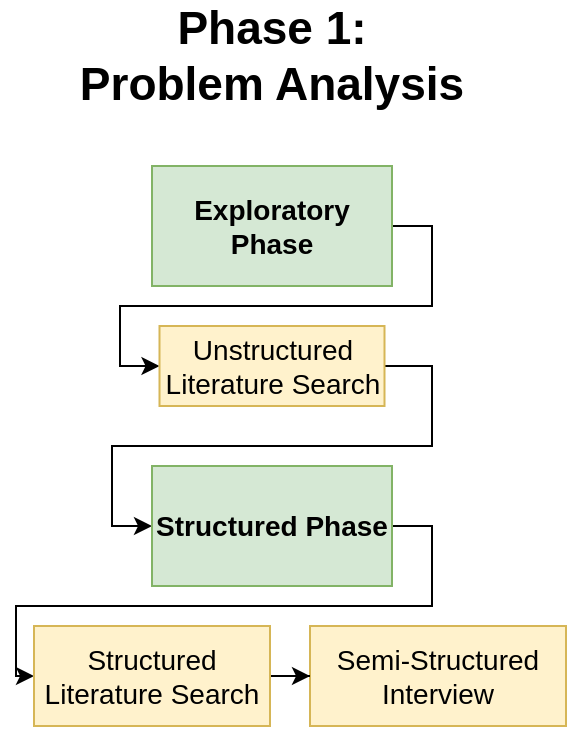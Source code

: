 <mxfile version="20.8.20" type="device" pages="7"><diagram id="r72sI5WDu8LFdTc6mERY" name="Problem Analysis"><mxGraphModel dx="1194" dy="726" grid="1" gridSize="10" guides="1" tooltips="1" connect="1" arrows="1" fold="1" page="1" pageScale="1" pageWidth="827" pageHeight="1169" math="0" shadow="0"><root><mxCell id="0"/><mxCell id="1" parent="0"/><mxCell id="zAw9UquV1tk5x_r2feJM-4" style="edgeStyle=orthogonalEdgeStyle;rounded=0;orthogonalLoop=1;jettySize=auto;html=1;entryX=0;entryY=0.5;entryDx=0;entryDy=0;" edge="1" parent="1" source="NImS42krUNQbzVDeK13W-2" target="NImS42krUNQbzVDeK13W-6"><mxGeometry relative="1" as="geometry"><Array as="points"><mxPoint x="480" y="130"/><mxPoint x="480" y="170"/><mxPoint x="324" y="170"/><mxPoint x="324" y="200"/></Array></mxGeometry></mxCell><mxCell id="NImS42krUNQbzVDeK13W-2" value="Exploratory Phase" style="rounded=0;whiteSpace=wrap;html=1;fontSize=14;fillColor=#d5e8d4;strokeColor=#82b366;fontStyle=1" vertex="1" parent="1"><mxGeometry x="340" y="100" width="120" height="60" as="geometry"/></mxCell><mxCell id="zAw9UquV1tk5x_r2feJM-5" style="edgeStyle=orthogonalEdgeStyle;rounded=0;orthogonalLoop=1;jettySize=auto;html=1;entryX=0;entryY=0.5;entryDx=0;entryDy=0;" edge="1" parent="1" source="NImS42krUNQbzVDeK13W-6" target="NImS42krUNQbzVDeK13W-11"><mxGeometry relative="1" as="geometry"><Array as="points"><mxPoint x="480" y="200"/><mxPoint x="480" y="240"/><mxPoint x="320" y="240"/><mxPoint x="320" y="280"/></Array></mxGeometry></mxCell><mxCell id="NImS42krUNQbzVDeK13W-6" value="Unstructured Literature Search" style="rounded=0;whiteSpace=wrap;html=1;fontSize=14;fillColor=#fff2cc;strokeColor=#d6b656;" vertex="1" parent="1"><mxGeometry x="343.75" y="180" width="112.5" height="40" as="geometry"/></mxCell><mxCell id="zAw9UquV1tk5x_r2feJM-6" style="edgeStyle=orthogonalEdgeStyle;rounded=0;orthogonalLoop=1;jettySize=auto;html=1;entryX=0;entryY=0.5;entryDx=0;entryDy=0;" edge="1" parent="1" source="NImS42krUNQbzVDeK13W-11" target="NImS42krUNQbzVDeK13W-16"><mxGeometry relative="1" as="geometry"><Array as="points"><mxPoint x="480" y="280"/><mxPoint x="480" y="320"/><mxPoint x="272" y="320"/><mxPoint x="272" y="355"/></Array></mxGeometry></mxCell><mxCell id="NImS42krUNQbzVDeK13W-11" value="Structured Phase" style="rounded=0;whiteSpace=wrap;html=1;fontSize=14;fillColor=#d5e8d4;strokeColor=#82b366;fontStyle=1" vertex="1" parent="1"><mxGeometry x="340" y="250" width="120" height="60" as="geometry"/></mxCell><mxCell id="NImS42krUNQbzVDeK13W-14" value="Semi-Structured Interview" style="rounded=0;whiteSpace=wrap;html=1;fontSize=14;fillColor=#fff2cc;strokeColor=#d6b656;" vertex="1" parent="1"><mxGeometry x="419" y="330" width="128" height="50" as="geometry"/></mxCell><mxCell id="NImS42krUNQbzVDeK13W-15" style="edgeStyle=orthogonalEdgeStyle;rounded=0;orthogonalLoop=1;jettySize=auto;html=1;entryX=0;entryY=0.5;entryDx=0;entryDy=0;fontSize=14;startArrow=none;startFill=0;endArrow=classic;endFill=1;" edge="1" parent="1" source="NImS42krUNQbzVDeK13W-16" target="NImS42krUNQbzVDeK13W-14"><mxGeometry relative="1" as="geometry"/></mxCell><mxCell id="NImS42krUNQbzVDeK13W-16" value="Structured Literature Search" style="rounded=0;whiteSpace=wrap;html=1;fontSize=14;fillColor=#fff2cc;strokeColor=#d6b656;" vertex="1" parent="1"><mxGeometry x="281" y="330" width="118" height="50" as="geometry"/></mxCell><mxCell id="NImS42krUNQbzVDeK13W-19" value="&lt;b style=&quot;font-size: 23px;&quot;&gt;&lt;font style=&quot;font-size: 23px;&quot;&gt;Phase 1: &lt;br&gt;Problem Analysis&lt;/font&gt;&lt;/b&gt;" style="text;html=1;strokeColor=none;fillColor=none;align=center;verticalAlign=middle;whiteSpace=wrap;rounded=0;fontSize=23;" vertex="1" parent="1"><mxGeometry x="300" y="30" width="200" height="30" as="geometry"/></mxCell></root></mxGraphModel></diagram><diagram id="F_0X98lGgE0rToeuC0fk" name="User Requirements"><mxGraphModel dx="1194" dy="726" grid="1" gridSize="10" guides="1" tooltips="1" connect="1" arrows="1" fold="1" page="1" pageScale="1" pageWidth="827" pageHeight="1169" math="0" shadow="0"><root><mxCell id="0"/><mxCell id="1" parent="0"/><mxCell id="ktpwlQ_C-UA7O__WE-pL-1" style="edgeStyle=orthogonalEdgeStyle;rounded=0;orthogonalLoop=1;jettySize=auto;html=1;entryX=0;entryY=0.5;entryDx=0;entryDy=0;" edge="1" parent="1" source="ogRdD3Z5WsPnY_vpZmcr-1" target="ogRdD3Z5WsPnY_vpZmcr-2"><mxGeometry relative="1" as="geometry"><Array as="points"><mxPoint x="480" y="130"/><mxPoint x="480" y="170"/><mxPoint x="238" y="170"/><mxPoint x="238" y="200"/></Array></mxGeometry></mxCell><mxCell id="ogRdD3Z5WsPnY_vpZmcr-1" value="User Requirements" style="rounded=0;whiteSpace=wrap;html=1;fontSize=14;fillColor=#d5e8d4;strokeColor=#82b366;fontStyle=1" vertex="1" parent="1"><mxGeometry x="340" y="100" width="120" height="60" as="geometry"/></mxCell><mxCell id="ktpwlQ_C-UA7O__WE-pL-2" style="edgeStyle=orthogonalEdgeStyle;rounded=0;orthogonalLoop=1;jettySize=auto;html=1;entryX=0;entryY=0.5;entryDx=0;entryDy=0;" edge="1" parent="1" source="ogRdD3Z5WsPnY_vpZmcr-2" target="38-PfBfsG0MFRVXP-9e4-1"><mxGeometry relative="1" as="geometry"/></mxCell><mxCell id="ogRdD3Z5WsPnY_vpZmcr-2" value="Derive User Requirements" style="rounded=0;whiteSpace=wrap;html=1;fontSize=14;fillColor=#fff2cc;strokeColor=#d6b656;" vertex="1" parent="1"><mxGeometry x="272.5" y="180" width="112.5" height="40" as="geometry"/></mxCell><mxCell id="ogRdD3Z5WsPnY_vpZmcr-7" value="&lt;b style=&quot;font-size: 23px;&quot;&gt;&lt;font style=&quot;font-size: 23px;&quot;&gt;Phase 2:&lt;br&gt;&amp;nbsp;User Requirements&lt;/font&gt;&lt;/b&gt;" style="text;html=1;strokeColor=none;fillColor=none;align=center;verticalAlign=middle;whiteSpace=wrap;rounded=0;fontSize=23;" vertex="1" parent="1"><mxGeometry x="275" y="20" width="250" height="30" as="geometry"/></mxCell><mxCell id="38-PfBfsG0MFRVXP-9e4-1" value="MoSCoW Method" style="rounded=0;whiteSpace=wrap;html=1;fontSize=14;fillColor=#fff2cc;strokeColor=#d6b656;" vertex="1" parent="1"><mxGeometry x="415" y="180" width="112.5" height="40" as="geometry"/></mxCell></root></mxGraphModel></diagram><diagram id="gf-U1oxfX4FxYrI4nDnF" name="Modeling"><mxGraphModel dx="1194" dy="726" grid="1" gridSize="10" guides="1" tooltips="1" connect="1" arrows="1" fold="1" page="1" pageScale="1" pageWidth="827" pageHeight="1169" math="0" shadow="0"><root><mxCell id="0"/><mxCell id="1" parent="0"/><mxCell id="nf7BUHriWMgu_9X6P2zz-1" style="edgeStyle=orthogonalEdgeStyle;rounded=0;orthogonalLoop=1;jettySize=auto;html=1;entryX=0;entryY=0.5;entryDx=0;entryDy=0;" edge="1" parent="1" source="VKpS0j7zBjSQn6Q_cX2B-1" target="VKpS0j7zBjSQn6Q_cX2B-2"><mxGeometry relative="1" as="geometry"><Array as="points"><mxPoint x="480" y="130"/><mxPoint x="480" y="170"/><mxPoint x="324" y="170"/><mxPoint x="324" y="200"/></Array></mxGeometry></mxCell><mxCell id="VKpS0j7zBjSQn6Q_cX2B-1" value="Data Source" style="rounded=0;whiteSpace=wrap;html=1;fontSize=14;fillColor=#d5e8d4;strokeColor=#82b366;fontStyle=1" vertex="1" parent="1"><mxGeometry x="340" y="100" width="120" height="60" as="geometry"/></mxCell><mxCell id="nf7BUHriWMgu_9X6P2zz-4" style="edgeStyle=orthogonalEdgeStyle;rounded=0;orthogonalLoop=1;jettySize=auto;html=1;entryX=0;entryY=0.5;entryDx=0;entryDy=0;" edge="1" parent="1" source="VKpS0j7zBjSQn6Q_cX2B-2" target="FWj9LQoZn-zKqvcSoMUF-5"><mxGeometry relative="1" as="geometry"><Array as="points"><mxPoint x="480" y="200"/><mxPoint x="480" y="230"/><mxPoint x="324" y="230"/><mxPoint x="324" y="270"/></Array></mxGeometry></mxCell><mxCell id="VKpS0j7zBjSQn6Q_cX2B-2" value="Describe origin of available data" style="rounded=0;whiteSpace=wrap;html=1;fontSize=14;fillColor=#fff2cc;strokeColor=#d6b656;" vertex="1" parent="1"><mxGeometry x="343.75" y="180" width="112.5" height="40" as="geometry"/></mxCell><mxCell id="VKpS0j7zBjSQn6Q_cX2B-3" value="&lt;b style=&quot;font-size: 23px;&quot;&gt;&lt;font style=&quot;font-size: 23px;&quot;&gt;Phase 3: Modeling&lt;/font&gt;&lt;/b&gt;" style="text;html=1;strokeColor=none;fillColor=none;align=center;verticalAlign=middle;whiteSpace=wrap;rounded=0;fontSize=23;" vertex="1" parent="1"><mxGeometry x="369.99" y="30" width="60" height="30" as="geometry"/></mxCell><mxCell id="nf7BUHriWMgu_9X6P2zz-3" style="edgeStyle=orthogonalEdgeStyle;rounded=0;orthogonalLoop=1;jettySize=auto;html=1;entryX=0;entryY=0.5;entryDx=0;entryDy=0;" edge="1" parent="1" source="FWj9LQoZn-zKqvcSoMUF-5" target="FWj9LQoZn-zKqvcSoMUF-6"><mxGeometry relative="1" as="geometry"><Array as="points"><mxPoint x="480" y="270"/><mxPoint x="480" y="310"/><mxPoint x="320" y="310"/><mxPoint x="320" y="350"/></Array></mxGeometry></mxCell><mxCell id="FWj9LQoZn-zKqvcSoMUF-5" value="Empirical Vs. Knowledge Based" style="rounded=0;whiteSpace=wrap;html=1;fontSize=14;fillColor=#d5e8d4;strokeColor=#82b366;fontStyle=1" vertex="1" parent="1"><mxGeometry x="343.75" y="240" width="120" height="60" as="geometry"/></mxCell><mxCell id="nf7BUHriWMgu_9X6P2zz-10" style="edgeStyle=orthogonalEdgeStyle;rounded=0;orthogonalLoop=1;jettySize=auto;html=1;entryX=0;entryY=0.5;entryDx=0;entryDy=0;" edge="1" parent="1" source="FWj9LQoZn-zKqvcSoMUF-6" target="FWj9LQoZn-zKqvcSoMUF-7"><mxGeometry relative="1" as="geometry"><Array as="points"><mxPoint x="480" y="350"/><mxPoint x="480" y="390"/><mxPoint x="130" y="390"/><mxPoint x="130" y="430"/></Array></mxGeometry></mxCell><mxCell id="FWj9LQoZn-zKqvcSoMUF-6" value="Pros/Cons of either method in relation to problem" style="rounded=0;whiteSpace=wrap;html=1;fontSize=14;fillColor=#fff2cc;strokeColor=#d6b656;" vertex="1" parent="1"><mxGeometry x="333.59" y="320" width="140.31" height="60" as="geometry"/></mxCell><mxCell id="nf7BUHriWMgu_9X6P2zz-9" style="edgeStyle=orthogonalEdgeStyle;rounded=0;orthogonalLoop=1;jettySize=auto;html=1;entryX=0;entryY=0.5;entryDx=0;entryDy=0;" edge="1" parent="1" source="FWj9LQoZn-zKqvcSoMUF-7" target="FWj9LQoZn-zKqvcSoMUF-8"><mxGeometry relative="1" as="geometry"/></mxCell><mxCell id="FWj9LQoZn-zKqvcSoMUF-7" value="IF KNOWLEDGE BASED" style="rounded=0;whiteSpace=wrap;html=1;fontSize=14;fillColor=#fff2cc;strokeColor=#d6b656;" vertex="1" parent="1"><mxGeometry x="150.0" y="400" width="138.12" height="60" as="geometry"/></mxCell><mxCell id="nf7BUHriWMgu_9X6P2zz-7" style="edgeStyle=orthogonalEdgeStyle;rounded=0;orthogonalLoop=1;jettySize=auto;html=1;entryX=0;entryY=0.5;entryDx=0;entryDy=0;" edge="1" parent="1" source="FWj9LQoZn-zKqvcSoMUF-8" target="FWj9LQoZn-zKqvcSoMUF-10"><mxGeometry relative="1" as="geometry"/></mxCell><mxCell id="FWj9LQoZn-zKqvcSoMUF-8" value="Phsyiological variables and concepts of interest" style="rounded=0;whiteSpace=wrap;html=1;fontSize=14;fillColor=#fff2cc;strokeColor=#d6b656;" vertex="1" parent="1"><mxGeometry x="317.51" y="400" width="142.5" height="60" as="geometry"/></mxCell><mxCell id="nf7BUHriWMgu_9X6P2zz-11" style="edgeStyle=orthogonalEdgeStyle;rounded=0;orthogonalLoop=1;jettySize=auto;html=1;entryX=0;entryY=0.5;entryDx=0;entryDy=0;" edge="1" parent="1" source="FWj9LQoZn-zKqvcSoMUF-10" target="FWj9LQoZn-zKqvcSoMUF-11"><mxGeometry relative="1" as="geometry"><Array as="points"><mxPoint x="610" y="430"/><mxPoint x="610" y="470"/><mxPoint x="130" y="470"/><mxPoint x="130" y="510"/></Array></mxGeometry></mxCell><mxCell id="FWj9LQoZn-zKqvcSoMUF-10" value="Relevance in clinical setting" style="rounded=0;whiteSpace=wrap;html=1;fontSize=14;fillColor=#fff2cc;strokeColor=#d6b656;" vertex="1" parent="1"><mxGeometry x="490" y="410" width="112.5" height="40" as="geometry"/></mxCell><mxCell id="nf7BUHriWMgu_9X6P2zz-12" style="edgeStyle=orthogonalEdgeStyle;rounded=0;orthogonalLoop=1;jettySize=auto;html=1;" edge="1" parent="1" source="FWj9LQoZn-zKqvcSoMUF-11" target="FWj9LQoZn-zKqvcSoMUF-12"><mxGeometry relative="1" as="geometry"/></mxCell><mxCell id="FWj9LQoZn-zKqvcSoMUF-11" value="IF EMPIRICAL" style="rounded=0;whiteSpace=wrap;html=1;fontSize=14;fillColor=#fff2cc;strokeColor=#d6b656;" vertex="1" parent="1"><mxGeometry x="150" y="480" width="138.13" height="60" as="geometry"/></mxCell><mxCell id="nf7BUHriWMgu_9X6P2zz-13" style="edgeStyle=orthogonalEdgeStyle;rounded=0;orthogonalLoop=1;jettySize=auto;html=1;" edge="1" parent="1" source="FWj9LQoZn-zKqvcSoMUF-12" target="FWj9LQoZn-zKqvcSoMUF-13"><mxGeometry relative="1" as="geometry"/></mxCell><mxCell id="FWj9LQoZn-zKqvcSoMUF-12" value="Describe Tools" style="rounded=0;whiteSpace=wrap;html=1;fontSize=14;fillColor=#fff2cc;strokeColor=#d6b656;" vertex="1" parent="1"><mxGeometry x="317.51" y="480" width="142.5" height="60" as="geometry"/></mxCell><mxCell id="nf7BUHriWMgu_9X6P2zz-14" style="edgeStyle=orthogonalEdgeStyle;rounded=0;orthogonalLoop=1;jettySize=auto;html=1;entryX=0;entryY=0.5;entryDx=0;entryDy=0;" edge="1" parent="1" source="FWj9LQoZn-zKqvcSoMUF-13" target="FWj9LQoZn-zKqvcSoMUF-14"><mxGeometry relative="1" as="geometry"/></mxCell><mxCell id="FWj9LQoZn-zKqvcSoMUF-13" value="Relate statistics and math to clinically relevant physiology" style="rounded=0;whiteSpace=wrap;html=1;fontSize=14;fillColor=#fff2cc;strokeColor=#d6b656;" vertex="1" parent="1"><mxGeometry x="480" y="480" width="143.5" height="60" as="geometry"/></mxCell><mxCell id="nf7BUHriWMgu_9X6P2zz-15" style="edgeStyle=orthogonalEdgeStyle;rounded=0;orthogonalLoop=1;jettySize=auto;html=1;entryX=0;entryY=0.5;entryDx=0;entryDy=0;" edge="1" parent="1" source="FWj9LQoZn-zKqvcSoMUF-14" target="FWj9LQoZn-zKqvcSoMUF-16"><mxGeometry relative="1" as="geometry"><Array as="points"><mxPoint x="780" y="510"/><mxPoint x="780" y="560"/><mxPoint x="320" y="560"/><mxPoint x="320" y="600"/></Array></mxGeometry></mxCell><mxCell id="FWj9LQoZn-zKqvcSoMUF-14" value="Relate empirical model to clinical setting" style="rounded=0;whiteSpace=wrap;html=1;fontSize=14;fillColor=#fff2cc;strokeColor=#d6b656;" vertex="1" parent="1"><mxGeometry x="650" y="480" width="120" height="60" as="geometry"/></mxCell><mxCell id="nf7BUHriWMgu_9X6P2zz-16" style="edgeStyle=orthogonalEdgeStyle;rounded=0;orthogonalLoop=1;jettySize=auto;html=1;entryX=0;entryY=0.5;entryDx=0;entryDy=0;" edge="1" parent="1" source="FWj9LQoZn-zKqvcSoMUF-16" target="FWj9LQoZn-zKqvcSoMUF-17"><mxGeometry relative="1" as="geometry"><Array as="points"><mxPoint x="490" y="600"/><mxPoint x="490" y="640"/><mxPoint x="311" y="640"/><mxPoint x="311" y="680"/></Array></mxGeometry></mxCell><mxCell id="FWj9LQoZn-zKqvcSoMUF-16" value="Relate model to DSS" style="rounded=0;whiteSpace=wrap;html=1;fontSize=14;fillColor=#d5e8d4;strokeColor=#82b366;fontStyle=1" vertex="1" parent="1"><mxGeometry x="340" y="570" width="120" height="60" as="geometry"/></mxCell><mxCell id="nf7BUHriWMgu_9X6P2zz-18" style="edgeStyle=orthogonalEdgeStyle;rounded=0;orthogonalLoop=1;jettySize=auto;html=1;entryX=0;entryY=0.5;entryDx=0;entryDy=0;" edge="1" parent="1" source="FWj9LQoZn-zKqvcSoMUF-17" target="FWj9LQoZn-zKqvcSoMUF-18"><mxGeometry relative="1" as="geometry"><Array as="points"><mxPoint x="490" y="680"/><mxPoint x="490" y="720"/><mxPoint x="311" y="720"/><mxPoint x="311" y="760"/></Array></mxGeometry></mxCell><mxCell id="FWj9LQoZn-zKqvcSoMUF-17" value="How would the invented model fit into DSS" style="rounded=0;whiteSpace=wrap;html=1;fontSize=14;fillColor=#fff2cc;strokeColor=#d6b656;" vertex="1" parent="1"><mxGeometry x="331.4" y="650" width="142.5" height="60" as="geometry"/></mxCell><mxCell id="nf7BUHriWMgu_9X6P2zz-20" style="edgeStyle=orthogonalEdgeStyle;rounded=0;orthogonalLoop=1;jettySize=auto;html=1;entryX=0;entryY=0.5;entryDx=0;entryDy=0;" edge="1" parent="1" source="FWj9LQoZn-zKqvcSoMUF-18" target="FWj9LQoZn-zKqvcSoMUF-19"><mxGeometry relative="1" as="geometry"><Array as="points"><mxPoint x="490" y="760"/><mxPoint x="490" y="800"/><mxPoint x="310" y="800"/><mxPoint x="310" y="845"/></Array></mxGeometry></mxCell><mxCell id="FWj9LQoZn-zKqvcSoMUF-18" value="Assumptions" style="rounded=0;whiteSpace=wrap;html=1;fontSize=14;fillColor=#d5e8d4;strokeColor=#82b366;fontStyle=1" vertex="1" parent="1"><mxGeometry x="339.99" y="730" width="120" height="60" as="geometry"/></mxCell><mxCell id="FWj9LQoZn-zKqvcSoMUF-19" value="Necessary assumptions e.g. measurements and previously derived outputs" style="rounded=0;whiteSpace=wrap;html=1;fontSize=14;fillColor=#fff2cc;strokeColor=#d6b656;" vertex="1" parent="1"><mxGeometry x="323.13" y="810" width="161.25" height="70" as="geometry"/></mxCell></root></mxGraphModel></diagram><diagram id="248Ozv4C9XYelfzC8Wos" name="System Requirements"><mxGraphModel dx="1194" dy="726" grid="1" gridSize="10" guides="1" tooltips="1" connect="1" arrows="1" fold="1" page="1" pageScale="1" pageWidth="827" pageHeight="1169" math="0" shadow="0"><root><mxCell id="0"/><mxCell id="1" parent="0"/><mxCell id="J3aZE9tOgM0vVXLKC9---1" style="edgeStyle=orthogonalEdgeStyle;rounded=0;orthogonalLoop=1;jettySize=auto;html=1;entryX=0;entryY=0.5;entryDx=0;entryDy=0;" edge="1" parent="1" source="mKbt10A4K8wk1EBPVjkK-1" target="mKbt10A4K8wk1EBPVjkK-2"><mxGeometry relative="1" as="geometry"><Array as="points"><mxPoint x="480" y="130"/><mxPoint x="480" y="170"/><mxPoint x="238" y="170"/><mxPoint x="238" y="200"/></Array></mxGeometry></mxCell><mxCell id="mKbt10A4K8wk1EBPVjkK-1" value="System Requirements" style="rounded=0;whiteSpace=wrap;html=1;fontSize=14;fillColor=#d5e8d4;strokeColor=#82b366;fontStyle=1" vertex="1" parent="1"><mxGeometry x="345" y="100" width="120" height="60" as="geometry"/></mxCell><mxCell id="J3aZE9tOgM0vVXLKC9---2" style="edgeStyle=orthogonalEdgeStyle;rounded=0;orthogonalLoop=1;jettySize=auto;html=1;entryX=0;entryY=0.5;entryDx=0;entryDy=0;" edge="1" parent="1" source="mKbt10A4K8wk1EBPVjkK-2" target="mKbt10A4K8wk1EBPVjkK-4"><mxGeometry relative="1" as="geometry"/></mxCell><mxCell id="mKbt10A4K8wk1EBPVjkK-2" value="Derive functional requirements" style="rounded=0;whiteSpace=wrap;html=1;fontSize=14;fillColor=#fff2cc;strokeColor=#d6b656;" vertex="1" parent="1"><mxGeometry x="272.5" y="180" width="112.5" height="40" as="geometry"/></mxCell><mxCell id="mKbt10A4K8wk1EBPVjkK-3" value="&lt;b style=&quot;font-size: 23px;&quot;&gt;&lt;font style=&quot;font-size: 23px;&quot;&gt;Phase 4: System Requirements&lt;/font&gt;&lt;/b&gt;" style="text;html=1;strokeColor=none;fillColor=none;align=center;verticalAlign=middle;whiteSpace=wrap;rounded=0;fontSize=23;" vertex="1" parent="1"><mxGeometry x="370" y="30" width="60" height="30" as="geometry"/></mxCell><mxCell id="J3aZE9tOgM0vVXLKC9---3" style="edgeStyle=orthogonalEdgeStyle;rounded=0;orthogonalLoop=1;jettySize=auto;html=1;entryX=0;entryY=0.5;entryDx=0;entryDy=0;" edge="1" parent="1" source="mKbt10A4K8wk1EBPVjkK-4" target="mKbt10A4K8wk1EBPVjkK-5"><mxGeometry relative="1" as="geometry"><Array as="points"><mxPoint x="540" y="200"/><mxPoint x="540" y="230"/><mxPoint x="320" y="230"/><mxPoint x="320" y="270"/></Array></mxGeometry></mxCell><mxCell id="mKbt10A4K8wk1EBPVjkK-4" value="Derive non-functional requirements" style="rounded=0;whiteSpace=wrap;html=1;fontSize=14;fillColor=#fff2cc;strokeColor=#d6b656;" vertex="1" parent="1"><mxGeometry x="415" y="180" width="112.5" height="40" as="geometry"/></mxCell><mxCell id="ufOFhxc-gp2_JxJKnTrV-1" style="edgeStyle=orthogonalEdgeStyle;rounded=0;orthogonalLoop=1;jettySize=auto;html=1;entryX=0;entryY=0.5;entryDx=0;entryDy=0;" edge="1" parent="1" source="mKbt10A4K8wk1EBPVjkK-5" target="mKbt10A4K8wk1EBPVjkK-6"><mxGeometry relative="1" as="geometry"><Array as="points"><mxPoint x="470" y="270"/><mxPoint x="470" y="310"/><mxPoint x="320" y="310"/><mxPoint x="320" y="350"/></Array></mxGeometry></mxCell><mxCell id="mKbt10A4K8wk1EBPVjkK-5" value="Requirement Specification" style="rounded=0;whiteSpace=wrap;html=1;fontSize=14;fillColor=#d5e8d4;strokeColor=#82b366;fontStyle=1" vertex="1" parent="1"><mxGeometry x="340" y="240" width="120" height="60" as="geometry"/></mxCell><mxCell id="mKbt10A4K8wk1EBPVjkK-6" value="Create requirement specification document" style="rounded=0;whiteSpace=wrap;html=1;fontSize=14;fillColor=#fff2cc;strokeColor=#d6b656;" vertex="1" parent="1"><mxGeometry x="340" y="320" width="130" height="60" as="geometry"/></mxCell></root></mxGraphModel></diagram><diagram id="wWXTE0Qqw6vKaJssCcVK" name="Iterative Implementation"><mxGraphModel dx="1194" dy="726" grid="1" gridSize="10" guides="1" tooltips="1" connect="1" arrows="1" fold="1" page="1" pageScale="1" pageWidth="827" pageHeight="1169" math="0" shadow="0"><root><mxCell id="0"/><mxCell id="1" parent="0"/><mxCell id="5tJmgW9MuAY2tvaNS3UE-2" style="edgeStyle=orthogonalEdgeStyle;rounded=0;orthogonalLoop=1;jettySize=auto;html=1;entryX=0;entryY=0.5;entryDx=0;entryDy=0;" edge="1" parent="1" source="GLM7qPb9yUTNtOPGfaXa-1" target="GLM7qPb9yUTNtOPGfaXa-2"><mxGeometry relative="1" as="geometry"><Array as="points"><mxPoint x="480" y="130"/><mxPoint x="480" y="170"/><mxPoint x="318" y="170"/><mxPoint x="318" y="205"/></Array></mxGeometry></mxCell><mxCell id="GLM7qPb9yUTNtOPGfaXa-1" value="Implementation" style="rounded=0;whiteSpace=wrap;html=1;fontSize=14;fillColor=#d5e8d4;strokeColor=#82b366;fontStyle=1" vertex="1" parent="1"><mxGeometry x="340" y="100" width="120" height="60" as="geometry"/></mxCell><mxCell id="5tJmgW9MuAY2tvaNS3UE-3" style="edgeStyle=orthogonalEdgeStyle;rounded=0;orthogonalLoop=1;jettySize=auto;html=1;entryX=0;entryY=0.5;entryDx=0;entryDy=0;" edge="1" parent="1" source="GLM7qPb9yUTNtOPGfaXa-2" target="GLM7qPb9yUTNtOPGfaXa-5"><mxGeometry relative="1" as="geometry"><Array as="points"><mxPoint x="480" y="205"/><mxPoint x="480" y="240"/><mxPoint x="320" y="240"/><mxPoint x="320" y="280"/></Array></mxGeometry></mxCell><mxCell id="GLM7qPb9yUTNtOPGfaXa-2" value="Implement model in neqest stable Python release" style="rounded=0;whiteSpace=wrap;html=1;fontSize=14;fillColor=#fff2cc;strokeColor=#d6b656;" vertex="1" parent="1"><mxGeometry x="337.5" y="180" width="125" height="50" as="geometry"/></mxCell><mxCell id="GLM7qPb9yUTNtOPGfaXa-3" value="&lt;b style=&quot;font-size: 23px;&quot;&gt;&lt;font style=&quot;font-size: 23px;&quot;&gt;Phase 5: Iterative Implementation&lt;/font&gt;&lt;/b&gt;" style="text;html=1;strokeColor=none;fillColor=none;align=center;verticalAlign=middle;whiteSpace=wrap;rounded=0;fontSize=23;" vertex="1" parent="1"><mxGeometry x="370" y="30" width="60" height="30" as="geometry"/></mxCell><mxCell id="5tJmgW9MuAY2tvaNS3UE-5" style="edgeStyle=orthogonalEdgeStyle;rounded=0;orthogonalLoop=1;jettySize=auto;html=1;entryX=0;entryY=0.5;entryDx=0;entryDy=0;" edge="1" parent="1" source="GLM7qPb9yUTNtOPGfaXa-5" target="GLM7qPb9yUTNtOPGfaXa-6"><mxGeometry relative="1" as="geometry"><Array as="points"><mxPoint x="480" y="280"/><mxPoint x="480" y="320"/><mxPoint x="320" y="320"/><mxPoint x="320" y="360"/></Array></mxGeometry></mxCell><mxCell id="GLM7qPb9yUTNtOPGfaXa-5" value="Unit Testing" style="rounded=0;whiteSpace=wrap;html=1;fontSize=14;fillColor=#d5e8d4;strokeColor=#82b366;fontStyle=1" vertex="1" parent="1"><mxGeometry x="340" y="250" width="120" height="60" as="geometry"/></mxCell><mxCell id="5tJmgW9MuAY2tvaNS3UE-6" style="edgeStyle=orthogonalEdgeStyle;rounded=0;orthogonalLoop=1;jettySize=auto;html=1;entryX=0;entryY=0.5;entryDx=0;entryDy=0;" edge="1" parent="1" source="GLM7qPb9yUTNtOPGfaXa-6" target="GLM7qPb9yUTNtOPGfaXa-7"><mxGeometry relative="1" as="geometry"><Array as="points"><mxPoint x="480" y="360"/><mxPoint x="480" y="400"/><mxPoint x="315" y="400"/><mxPoint x="315" y="440"/></Array></mxGeometry></mxCell><mxCell id="GLM7qPb9yUTNtOPGfaXa-6" value="Continously test every functional unit&amp;nbsp;" style="rounded=0;whiteSpace=wrap;html=1;fontSize=14;fillColor=#fff2cc;strokeColor=#d6b656;" vertex="1" parent="1"><mxGeometry x="330" y="330" width="130" height="60" as="geometry"/></mxCell><mxCell id="5tJmgW9MuAY2tvaNS3UE-8" style="edgeStyle=orthogonalEdgeStyle;rounded=0;orthogonalLoop=1;jettySize=auto;html=1;entryX=0;entryY=0.5;entryDx=0;entryDy=0;" edge="1" parent="1" source="GLM7qPb9yUTNtOPGfaXa-7" target="GLM7qPb9yUTNtOPGfaXa-8"><mxGeometry relative="1" as="geometry"><Array as="points"><mxPoint x="480" y="440"/><mxPoint x="480" y="480"/><mxPoint x="310" y="480"/><mxPoint x="310" y="520"/></Array></mxGeometry></mxCell><mxCell id="GLM7qPb9yUTNtOPGfaXa-7" value="System Testing" style="rounded=0;whiteSpace=wrap;html=1;fontSize=14;fillColor=#d5e8d4;strokeColor=#82b366;fontStyle=1" vertex="1" parent="1"><mxGeometry x="335" y="410" width="120" height="60" as="geometry"/></mxCell><mxCell id="GLM7qPb9yUTNtOPGfaXa-8" value="Test the full system against system requirements" style="rounded=0;whiteSpace=wrap;html=1;fontSize=14;fillColor=#fff2cc;strokeColor=#d6b656;" vertex="1" parent="1"><mxGeometry x="330" y="490" width="130" height="60" as="geometry"/></mxCell></root></mxGraphModel></diagram><diagram id="8AXSxPzH92vVJlty_q0r" name="User req testing and results"><mxGraphModel dx="1194" dy="1895" grid="1" gridSize="10" guides="1" tooltips="1" connect="1" arrows="1" fold="1" page="1" pageScale="1" pageWidth="827" pageHeight="1169" math="0" shadow="0"><root><mxCell id="0"/><mxCell id="1" parent="0"/><mxCell id="soLhm3sD2_MLFFeC9s0r-2" style="edgeStyle=orthogonalEdgeStyle;rounded=0;orthogonalLoop=1;jettySize=auto;html=1;entryX=0;entryY=0.5;entryDx=0;entryDy=0;" edge="1" parent="1" source="lRCU53vpMEzgZcDVTtsf-1" target="lRCU53vpMEzgZcDVTtsf-2"><mxGeometry relative="1" as="geometry"><Array as="points"><mxPoint x="480" y="130"/><mxPoint x="480" y="170"/><mxPoint x="260" y="170"/><mxPoint x="260" y="205"/></Array></mxGeometry></mxCell><mxCell id="lRCU53vpMEzgZcDVTtsf-1" value="User Requirement Testing" style="rounded=0;whiteSpace=wrap;html=1;fontSize=14;fillColor=#d5e8d4;strokeColor=#82b366;fontStyle=1" vertex="1" parent="1"><mxGeometry x="340" y="100" width="120" height="60" as="geometry"/></mxCell><mxCell id="soLhm3sD2_MLFFeC9s0r-3" style="edgeStyle=orthogonalEdgeStyle;rounded=0;orthogonalLoop=1;jettySize=auto;html=1;entryX=0;entryY=0.5;entryDx=0;entryDy=0;" edge="1" parent="1" source="lRCU53vpMEzgZcDVTtsf-2" target="Qi5z8SbQxYQEPtWERpDC-1"><mxGeometry relative="1" as="geometry"/></mxCell><mxCell id="lRCU53vpMEzgZcDVTtsf-2" value="Test model against test scenarios" style="rounded=0;whiteSpace=wrap;html=1;fontSize=14;fillColor=#fff2cc;strokeColor=#d6b656;" vertex="1" parent="1"><mxGeometry x="270" y="180" width="120" height="50" as="geometry"/></mxCell><mxCell id="lRCU53vpMEzgZcDVTtsf-3" value="&lt;b style=&quot;font-size: 23px;&quot;&gt;&lt;font style=&quot;font-size: 23px;&quot;&gt;Phase 6: &lt;br&gt;User requirement testing and results&lt;/font&gt;&lt;/b&gt;" style="text;html=1;strokeColor=none;fillColor=none;align=center;verticalAlign=middle;whiteSpace=wrap;rounded=0;fontSize=23;" vertex="1" parent="1"><mxGeometry x="290" y="20" width="230" height="30" as="geometry"/></mxCell><mxCell id="Qi5z8SbQxYQEPtWERpDC-1" value="Test model against data from data source" style="rounded=0;whiteSpace=wrap;html=1;fontSize=14;fillColor=#fff2cc;strokeColor=#d6b656;" vertex="1" parent="1"><mxGeometry x="414" y="180" width="112.5" height="50" as="geometry"/></mxCell></root></mxGraphModel></diagram><diagram id="kfHup8YWDAaMQO5GWsbA" name="All Phases"><mxGraphModel dx="1990" dy="1210" grid="1" gridSize="10" guides="1" tooltips="1" connect="1" arrows="1" fold="1" page="1" pageScale="1" pageWidth="827" pageHeight="1169" math="0" shadow="0"><root><mxCell id="0"/><mxCell id="1" parent="0"/><mxCell id="NAyG7Rv4JLX2bJJyd2bj-1" style="edgeStyle=orthogonalEdgeStyle;rounded=0;orthogonalLoop=1;jettySize=auto;html=1;entryX=0;entryY=0.5;entryDx=0;entryDy=0;" edge="1" parent="1" source="NAyG7Rv4JLX2bJJyd2bj-2" target="NAyG7Rv4JLX2bJJyd2bj-4"><mxGeometry relative="1" as="geometry"><Array as="points"><mxPoint x="238" y="140"/><mxPoint x="238" y="180"/><mxPoint x="82" y="180"/><mxPoint x="82" y="210"/></Array></mxGeometry></mxCell><mxCell id="NAyG7Rv4JLX2bJJyd2bj-2" value="Exploratory Phase" style="rounded=0;whiteSpace=wrap;html=1;fontSize=14;fillColor=#d5e8d4;strokeColor=#82b366;fontStyle=1" vertex="1" parent="1"><mxGeometry x="98" y="110" width="120" height="60" as="geometry"/></mxCell><mxCell id="NAyG7Rv4JLX2bJJyd2bj-3" style="edgeStyle=orthogonalEdgeStyle;rounded=0;orthogonalLoop=1;jettySize=auto;html=1;entryX=0;entryY=0.5;entryDx=0;entryDy=0;" edge="1" parent="1" source="NAyG7Rv4JLX2bJJyd2bj-4" target="NAyG7Rv4JLX2bJJyd2bj-6"><mxGeometry relative="1" as="geometry"><Array as="points"><mxPoint x="238" y="210"/><mxPoint x="238" y="250"/><mxPoint x="78" y="250"/><mxPoint x="78" y="290"/></Array></mxGeometry></mxCell><mxCell id="NAyG7Rv4JLX2bJJyd2bj-4" value="Unstructured Literature Search" style="rounded=0;whiteSpace=wrap;html=1;fontSize=14;fillColor=#fff2cc;strokeColor=#d6b656;" vertex="1" parent="1"><mxGeometry x="101.75" y="190" width="112.5" height="40" as="geometry"/></mxCell><mxCell id="NAyG7Rv4JLX2bJJyd2bj-5" style="edgeStyle=orthogonalEdgeStyle;rounded=0;orthogonalLoop=1;jettySize=auto;html=1;entryX=0;entryY=0.5;entryDx=0;entryDy=0;" edge="1" parent="1" source="NAyG7Rv4JLX2bJJyd2bj-6" target="NAyG7Rv4JLX2bJJyd2bj-9"><mxGeometry relative="1" as="geometry"><Array as="points"><mxPoint x="238" y="290"/><mxPoint x="238" y="330"/><mxPoint x="30" y="330"/><mxPoint x="30" y="365"/></Array></mxGeometry></mxCell><mxCell id="NAyG7Rv4JLX2bJJyd2bj-6" value="Structured Phase" style="rounded=0;whiteSpace=wrap;html=1;fontSize=14;fillColor=#d5e8d4;strokeColor=#82b366;fontStyle=1" vertex="1" parent="1"><mxGeometry x="98" y="260" width="120" height="60" as="geometry"/></mxCell><mxCell id="NAyG7Rv4JLX2bJJyd2bj-7" value="Semi-Structured Interview" style="rounded=0;whiteSpace=wrap;html=1;fontSize=14;fillColor=#fff2cc;strokeColor=#d6b656;" vertex="1" parent="1"><mxGeometry x="177" y="340" width="128" height="50" as="geometry"/></mxCell><mxCell id="NAyG7Rv4JLX2bJJyd2bj-8" style="edgeStyle=orthogonalEdgeStyle;rounded=0;orthogonalLoop=1;jettySize=auto;html=1;entryX=0;entryY=0.5;entryDx=0;entryDy=0;fontSize=14;startArrow=none;startFill=0;endArrow=classic;endFill=1;" edge="1" parent="1" source="NAyG7Rv4JLX2bJJyd2bj-9" target="NAyG7Rv4JLX2bJJyd2bj-7"><mxGeometry relative="1" as="geometry"/></mxCell><mxCell id="NAyG7Rv4JLX2bJJyd2bj-9" value="Structured Literature Search" style="rounded=0;whiteSpace=wrap;html=1;fontSize=14;fillColor=#fff2cc;strokeColor=#d6b656;" vertex="1" parent="1"><mxGeometry x="39" y="340" width="118" height="50" as="geometry"/></mxCell><mxCell id="NAyG7Rv4JLX2bJJyd2bj-10" value="&lt;b style=&quot;font-size: 23px;&quot;&gt;&lt;font style=&quot;font-size: 23px;&quot;&gt;Phase 1: &lt;br&gt;Problem Analysis&lt;/font&gt;&lt;/b&gt;" style="text;html=1;strokeColor=none;fillColor=none;align=center;verticalAlign=middle;whiteSpace=wrap;rounded=0;fontSize=23;" vertex="1" parent="1"><mxGeometry x="58" y="40" width="200" height="30" as="geometry"/></mxCell><mxCell id="1GFMSxiCFRMVskEwiAww-1" style="edgeStyle=orthogonalEdgeStyle;rounded=0;orthogonalLoop=1;jettySize=auto;html=1;entryX=0;entryY=0.5;entryDx=0;entryDy=0;" edge="1" parent="1" source="1GFMSxiCFRMVskEwiAww-2" target="1GFMSxiCFRMVskEwiAww-4"><mxGeometry relative="1" as="geometry"><Array as="points"><mxPoint x="762" y="160"/><mxPoint x="762" y="200"/><mxPoint x="520" y="200"/><mxPoint x="520" y="230"/></Array></mxGeometry></mxCell><mxCell id="1GFMSxiCFRMVskEwiAww-2" value="User Requirements" style="rounded=0;whiteSpace=wrap;html=1;fontSize=14;fillColor=#d5e8d4;strokeColor=#82b366;fontStyle=1" vertex="1" parent="1"><mxGeometry x="622" y="130" width="120" height="60" as="geometry"/></mxCell><mxCell id="1GFMSxiCFRMVskEwiAww-3" style="edgeStyle=orthogonalEdgeStyle;rounded=0;orthogonalLoop=1;jettySize=auto;html=1;entryX=0;entryY=0.5;entryDx=0;entryDy=0;" edge="1" parent="1" source="1GFMSxiCFRMVskEwiAww-4" target="1GFMSxiCFRMVskEwiAww-6"><mxGeometry relative="1" as="geometry"/></mxCell><mxCell id="1GFMSxiCFRMVskEwiAww-4" value="Derive User Requirements" style="rounded=0;whiteSpace=wrap;html=1;fontSize=14;fillColor=#fff2cc;strokeColor=#d6b656;" vertex="1" parent="1"><mxGeometry x="554.5" y="210" width="112.5" height="40" as="geometry"/></mxCell><mxCell id="1GFMSxiCFRMVskEwiAww-5" value="&lt;b style=&quot;font-size: 23px;&quot;&gt;&lt;font style=&quot;font-size: 23px;&quot;&gt;Phase 2:&lt;br&gt;&amp;nbsp;User Requirements&lt;/font&gt;&lt;/b&gt;" style="text;html=1;strokeColor=none;fillColor=none;align=center;verticalAlign=middle;whiteSpace=wrap;rounded=0;fontSize=23;" vertex="1" parent="1"><mxGeometry x="557" y="50" width="250" height="30" as="geometry"/></mxCell><mxCell id="1GFMSxiCFRMVskEwiAww-6" value="MoSCoW Method" style="rounded=0;whiteSpace=wrap;html=1;fontSize=14;fillColor=#fff2cc;strokeColor=#d6b656;" vertex="1" parent="1"><mxGeometry x="697" y="210" width="112.5" height="40" as="geometry"/></mxCell><mxCell id="tLEKYKesWUkhAywfUUzm-1" style="edgeStyle=orthogonalEdgeStyle;rounded=0;orthogonalLoop=1;jettySize=auto;html=1;entryX=0;entryY=0.5;entryDx=0;entryDy=0;" edge="1" parent="1" source="tLEKYKesWUkhAywfUUzm-2" target="tLEKYKesWUkhAywfUUzm-4"><mxGeometry relative="1" as="geometry"><Array as="points"><mxPoint x="281.01" y="980"/><mxPoint x="281.01" y="1020"/><mxPoint x="39.01" y="1020"/><mxPoint x="39.01" y="1050"/></Array></mxGeometry></mxCell><mxCell id="tLEKYKesWUkhAywfUUzm-2" value="System Requirements" style="rounded=0;whiteSpace=wrap;html=1;fontSize=14;fillColor=#d5e8d4;strokeColor=#82b366;fontStyle=1" vertex="1" parent="1"><mxGeometry x="146.01" y="950" width="120" height="60" as="geometry"/></mxCell><mxCell id="tLEKYKesWUkhAywfUUzm-3" style="edgeStyle=orthogonalEdgeStyle;rounded=0;orthogonalLoop=1;jettySize=auto;html=1;entryX=0;entryY=0.5;entryDx=0;entryDy=0;" edge="1" parent="1" source="tLEKYKesWUkhAywfUUzm-4" target="tLEKYKesWUkhAywfUUzm-7"><mxGeometry relative="1" as="geometry"/></mxCell><mxCell id="tLEKYKesWUkhAywfUUzm-4" value="Derive functional requirements" style="rounded=0;whiteSpace=wrap;html=1;fontSize=14;fillColor=#fff2cc;strokeColor=#d6b656;" vertex="1" parent="1"><mxGeometry x="73.51" y="1030" width="112.5" height="40" as="geometry"/></mxCell><mxCell id="tLEKYKesWUkhAywfUUzm-5" value="&lt;b style=&quot;font-size: 23px;&quot;&gt;&lt;font style=&quot;font-size: 23px;&quot;&gt;Phase 4: System Requirements&lt;/font&gt;&lt;/b&gt;" style="text;html=1;strokeColor=none;fillColor=none;align=center;verticalAlign=middle;whiteSpace=wrap;rounded=0;fontSize=23;" vertex="1" parent="1"><mxGeometry x="171.01" y="880" width="60" height="30" as="geometry"/></mxCell><mxCell id="tLEKYKesWUkhAywfUUzm-6" style="edgeStyle=orthogonalEdgeStyle;rounded=0;orthogonalLoop=1;jettySize=auto;html=1;entryX=0;entryY=0.5;entryDx=0;entryDy=0;" edge="1" parent="1" source="tLEKYKesWUkhAywfUUzm-7" target="tLEKYKesWUkhAywfUUzm-9"><mxGeometry relative="1" as="geometry"><Array as="points"><mxPoint x="341.01" y="1050"/><mxPoint x="341.01" y="1080"/><mxPoint x="121.01" y="1080"/><mxPoint x="121.01" y="1120"/></Array></mxGeometry></mxCell><mxCell id="tLEKYKesWUkhAywfUUzm-7" value="Derive non-functional requirements" style="rounded=0;whiteSpace=wrap;html=1;fontSize=14;fillColor=#fff2cc;strokeColor=#d6b656;" vertex="1" parent="1"><mxGeometry x="216.01" y="1030" width="112.5" height="40" as="geometry"/></mxCell><mxCell id="tLEKYKesWUkhAywfUUzm-8" style="edgeStyle=orthogonalEdgeStyle;rounded=0;orthogonalLoop=1;jettySize=auto;html=1;entryX=0;entryY=0.5;entryDx=0;entryDy=0;" edge="1" parent="1" source="tLEKYKesWUkhAywfUUzm-9" target="tLEKYKesWUkhAywfUUzm-10"><mxGeometry relative="1" as="geometry"><Array as="points"><mxPoint x="271.01" y="1120"/><mxPoint x="271.01" y="1160"/><mxPoint x="121.01" y="1160"/><mxPoint x="121.01" y="1200"/></Array></mxGeometry></mxCell><mxCell id="tLEKYKesWUkhAywfUUzm-9" value="Requirement Specification" style="rounded=0;whiteSpace=wrap;html=1;fontSize=14;fillColor=#d5e8d4;strokeColor=#82b366;fontStyle=1" vertex="1" parent="1"><mxGeometry x="141.01" y="1090" width="120" height="60" as="geometry"/></mxCell><mxCell id="tLEKYKesWUkhAywfUUzm-10" value="Create requirement specification document" style="rounded=0;whiteSpace=wrap;html=1;fontSize=14;fillColor=#fff2cc;strokeColor=#d6b656;" vertex="1" parent="1"><mxGeometry x="141.01" y="1170" width="130" height="60" as="geometry"/></mxCell><mxCell id="pEa9mgTKujR5fbWpWsD_-1" style="edgeStyle=orthogonalEdgeStyle;rounded=0;orthogonalLoop=1;jettySize=auto;html=1;entryX=0;entryY=0.5;entryDx=0;entryDy=0;" edge="1" parent="1" source="pEa9mgTKujR5fbWpWsD_-2" target="pEa9mgTKujR5fbWpWsD_-4"><mxGeometry relative="1" as="geometry"><Array as="points"><mxPoint x="581.5" y="980"/><mxPoint x="581.5" y="1020"/><mxPoint x="419.5" y="1020"/><mxPoint x="419.5" y="1055"/></Array></mxGeometry></mxCell><mxCell id="pEa9mgTKujR5fbWpWsD_-2" value="Implementation" style="rounded=0;whiteSpace=wrap;html=1;fontSize=14;fillColor=#d5e8d4;strokeColor=#82b366;fontStyle=1" vertex="1" parent="1"><mxGeometry x="441.5" y="950" width="120" height="60" as="geometry"/></mxCell><mxCell id="pEa9mgTKujR5fbWpWsD_-3" style="edgeStyle=orthogonalEdgeStyle;rounded=0;orthogonalLoop=1;jettySize=auto;html=1;entryX=0;entryY=0.5;entryDx=0;entryDy=0;" edge="1" parent="1" source="pEa9mgTKujR5fbWpWsD_-4" target="pEa9mgTKujR5fbWpWsD_-7"><mxGeometry relative="1" as="geometry"><Array as="points"><mxPoint x="581.5" y="1055"/><mxPoint x="581.5" y="1090"/><mxPoint x="421.5" y="1090"/><mxPoint x="421.5" y="1130"/></Array></mxGeometry></mxCell><mxCell id="pEa9mgTKujR5fbWpWsD_-4" value="Implement model in neqest stable Python release" style="rounded=0;whiteSpace=wrap;html=1;fontSize=14;fillColor=#fff2cc;strokeColor=#d6b656;" vertex="1" parent="1"><mxGeometry x="439" y="1030" width="125" height="50" as="geometry"/></mxCell><mxCell id="pEa9mgTKujR5fbWpWsD_-5" value="&lt;b style=&quot;font-size: 23px;&quot;&gt;&lt;font style=&quot;font-size: 23px;&quot;&gt;Phase 5: Iterative Implementation&lt;/font&gt;&lt;/b&gt;" style="text;html=1;strokeColor=none;fillColor=none;align=center;verticalAlign=middle;whiteSpace=wrap;rounded=0;fontSize=23;" vertex="1" parent="1"><mxGeometry x="471.5" y="880" width="60" height="30" as="geometry"/></mxCell><mxCell id="pEa9mgTKujR5fbWpWsD_-6" style="edgeStyle=orthogonalEdgeStyle;rounded=0;orthogonalLoop=1;jettySize=auto;html=1;entryX=0;entryY=0.5;entryDx=0;entryDy=0;" edge="1" parent="1" source="pEa9mgTKujR5fbWpWsD_-7" target="pEa9mgTKujR5fbWpWsD_-9"><mxGeometry relative="1" as="geometry"><Array as="points"><mxPoint x="581.5" y="1130"/><mxPoint x="581.5" y="1170"/><mxPoint x="421.5" y="1170"/><mxPoint x="421.5" y="1210"/></Array></mxGeometry></mxCell><mxCell id="pEa9mgTKujR5fbWpWsD_-7" value="Unit Testing" style="rounded=0;whiteSpace=wrap;html=1;fontSize=14;fillColor=#d5e8d4;strokeColor=#82b366;fontStyle=1" vertex="1" parent="1"><mxGeometry x="441.5" y="1100" width="120" height="60" as="geometry"/></mxCell><mxCell id="pEa9mgTKujR5fbWpWsD_-8" style="edgeStyle=orthogonalEdgeStyle;rounded=0;orthogonalLoop=1;jettySize=auto;html=1;entryX=0;entryY=0.5;entryDx=0;entryDy=0;" edge="1" parent="1" source="pEa9mgTKujR5fbWpWsD_-9" target="pEa9mgTKujR5fbWpWsD_-11"><mxGeometry relative="1" as="geometry"><Array as="points"><mxPoint x="581.5" y="1210"/><mxPoint x="581.5" y="1250"/><mxPoint x="416.5" y="1250"/><mxPoint x="416.5" y="1290"/></Array></mxGeometry></mxCell><mxCell id="pEa9mgTKujR5fbWpWsD_-9" value="Continously test every functional unit&amp;nbsp;" style="rounded=0;whiteSpace=wrap;html=1;fontSize=14;fillColor=#fff2cc;strokeColor=#d6b656;" vertex="1" parent="1"><mxGeometry x="431.5" y="1180" width="130" height="60" as="geometry"/></mxCell><mxCell id="pEa9mgTKujR5fbWpWsD_-10" style="edgeStyle=orthogonalEdgeStyle;rounded=0;orthogonalLoop=1;jettySize=auto;html=1;entryX=0;entryY=0.5;entryDx=0;entryDy=0;" edge="1" parent="1" source="pEa9mgTKujR5fbWpWsD_-11" target="pEa9mgTKujR5fbWpWsD_-12"><mxGeometry relative="1" as="geometry"><Array as="points"><mxPoint x="581.5" y="1290"/><mxPoint x="581.5" y="1330"/><mxPoint x="411.5" y="1330"/><mxPoint x="411.5" y="1370"/></Array></mxGeometry></mxCell><mxCell id="pEa9mgTKujR5fbWpWsD_-11" value="System Testing" style="rounded=0;whiteSpace=wrap;html=1;fontSize=14;fillColor=#d5e8d4;strokeColor=#82b366;fontStyle=1" vertex="1" parent="1"><mxGeometry x="436.5" y="1260" width="120" height="60" as="geometry"/></mxCell><mxCell id="pEa9mgTKujR5fbWpWsD_-12" value="Test the full system against system requirements" style="rounded=0;whiteSpace=wrap;html=1;fontSize=14;fillColor=#fff2cc;strokeColor=#d6b656;" vertex="1" parent="1"><mxGeometry x="431.5" y="1340" width="130" height="60" as="geometry"/></mxCell><mxCell id="Gx1Kx6TqzK_q1dUMMz1n-1" style="edgeStyle=orthogonalEdgeStyle;rounded=0;orthogonalLoop=1;jettySize=auto;html=1;entryX=0;entryY=0.5;entryDx=0;entryDy=0;" edge="1" parent="1" source="Gx1Kx6TqzK_q1dUMMz1n-2" target="Gx1Kx6TqzK_q1dUMMz1n-4"><mxGeometry relative="1" as="geometry"><Array as="points"><mxPoint x="867.01" y="1000"/><mxPoint x="867.01" y="1040"/><mxPoint x="647.01" y="1040"/><mxPoint x="647.01" y="1075"/></Array></mxGeometry></mxCell><mxCell id="Gx1Kx6TqzK_q1dUMMz1n-2" value="User Requirement Testing" style="rounded=0;whiteSpace=wrap;html=1;fontSize=14;fillColor=#d5e8d4;strokeColor=#82b366;fontStyle=1" vertex="1" parent="1"><mxGeometry x="727.01" y="970" width="120" height="60" as="geometry"/></mxCell><mxCell id="Gx1Kx6TqzK_q1dUMMz1n-3" style="edgeStyle=orthogonalEdgeStyle;rounded=0;orthogonalLoop=1;jettySize=auto;html=1;entryX=0;entryY=0.5;entryDx=0;entryDy=0;" edge="1" parent="1" source="Gx1Kx6TqzK_q1dUMMz1n-4" target="Gx1Kx6TqzK_q1dUMMz1n-6"><mxGeometry relative="1" as="geometry"/></mxCell><mxCell id="Gx1Kx6TqzK_q1dUMMz1n-4" value="Test model against test scenarios" style="rounded=0;whiteSpace=wrap;html=1;fontSize=14;fillColor=#fff2cc;strokeColor=#d6b656;" vertex="1" parent="1"><mxGeometry x="657.01" y="1050" width="120" height="50" as="geometry"/></mxCell><mxCell id="Gx1Kx6TqzK_q1dUMMz1n-5" value="&lt;b style=&quot;font-size: 23px;&quot;&gt;&lt;font style=&quot;font-size: 23px;&quot;&gt;Phase 6: &lt;br&gt;User requirement testing and results&lt;/font&gt;&lt;/b&gt;" style="text;html=1;strokeColor=none;fillColor=none;align=center;verticalAlign=middle;whiteSpace=wrap;rounded=0;fontSize=23;" vertex="1" parent="1"><mxGeometry x="677.01" y="890" width="230" height="30" as="geometry"/></mxCell><mxCell id="Gx1Kx6TqzK_q1dUMMz1n-6" value="Test model against data from data source" style="rounded=0;whiteSpace=wrap;html=1;fontSize=14;fillColor=#fff2cc;strokeColor=#d6b656;" vertex="1" parent="1"><mxGeometry x="801.01" y="1050" width="112.5" height="50" as="geometry"/></mxCell><mxCell id="Gx1Kx6TqzK_q1dUMMz1n-7" style="edgeStyle=orthogonalEdgeStyle;rounded=0;orthogonalLoop=1;jettySize=auto;html=1;entryX=0;entryY=0.5;entryDx=0;entryDy=0;" edge="1" parent="1" source="Gx1Kx6TqzK_q1dUMMz1n-8" target="Gx1Kx6TqzK_q1dUMMz1n-10"><mxGeometry relative="1" as="geometry"><Array as="points"><mxPoint x="1185.51" y="140"/><mxPoint x="1185.51" y="180"/><mxPoint x="1029.51" y="180"/><mxPoint x="1029.51" y="210"/></Array></mxGeometry></mxCell><mxCell id="Gx1Kx6TqzK_q1dUMMz1n-8" value="Data Source" style="rounded=0;whiteSpace=wrap;html=1;fontSize=14;fillColor=#d5e8d4;strokeColor=#82b366;fontStyle=1" vertex="1" parent="1"><mxGeometry x="1045.51" y="110" width="120" height="60" as="geometry"/></mxCell><mxCell id="Gx1Kx6TqzK_q1dUMMz1n-9" style="edgeStyle=orthogonalEdgeStyle;rounded=0;orthogonalLoop=1;jettySize=auto;html=1;entryX=0;entryY=0.5;entryDx=0;entryDy=0;" edge="1" parent="1" source="Gx1Kx6TqzK_q1dUMMz1n-10" target="Gx1Kx6TqzK_q1dUMMz1n-13"><mxGeometry relative="1" as="geometry"><Array as="points"><mxPoint x="1185.51" y="210"/><mxPoint x="1185.51" y="240"/><mxPoint x="1029.51" y="240"/><mxPoint x="1029.51" y="280"/></Array></mxGeometry></mxCell><mxCell id="Gx1Kx6TqzK_q1dUMMz1n-10" value="Describe origin of available data" style="rounded=0;whiteSpace=wrap;html=1;fontSize=14;fillColor=#fff2cc;strokeColor=#d6b656;" vertex="1" parent="1"><mxGeometry x="1049.26" y="190" width="112.5" height="40" as="geometry"/></mxCell><mxCell id="Gx1Kx6TqzK_q1dUMMz1n-11" value="&lt;b style=&quot;font-size: 23px;&quot;&gt;&lt;font style=&quot;font-size: 23px;&quot;&gt;Phase 3: Modeling&lt;/font&gt;&lt;/b&gt;" style="text;html=1;strokeColor=none;fillColor=none;align=center;verticalAlign=middle;whiteSpace=wrap;rounded=0;fontSize=23;" vertex="1" parent="1"><mxGeometry x="1075.5" y="40" width="60" height="30" as="geometry"/></mxCell><mxCell id="Gx1Kx6TqzK_q1dUMMz1n-12" style="edgeStyle=orthogonalEdgeStyle;rounded=0;orthogonalLoop=1;jettySize=auto;html=1;entryX=0;entryY=0.5;entryDx=0;entryDy=0;" edge="1" parent="1" source="Gx1Kx6TqzK_q1dUMMz1n-13" target="Gx1Kx6TqzK_q1dUMMz1n-15"><mxGeometry relative="1" as="geometry"><Array as="points"><mxPoint x="1185.51" y="280"/><mxPoint x="1185.51" y="320"/><mxPoint x="1025.51" y="320"/><mxPoint x="1025.51" y="360"/></Array></mxGeometry></mxCell><mxCell id="Gx1Kx6TqzK_q1dUMMz1n-13" value="Empirical Vs. Knowledge Based" style="rounded=0;whiteSpace=wrap;html=1;fontSize=14;fillColor=#d5e8d4;strokeColor=#82b366;fontStyle=1" vertex="1" parent="1"><mxGeometry x="1049.26" y="250" width="120" height="60" as="geometry"/></mxCell><mxCell id="Gx1Kx6TqzK_q1dUMMz1n-14" style="edgeStyle=orthogonalEdgeStyle;rounded=0;orthogonalLoop=1;jettySize=auto;html=1;entryX=0;entryY=0.5;entryDx=0;entryDy=0;" edge="1" parent="1" source="Gx1Kx6TqzK_q1dUMMz1n-15" target="Gx1Kx6TqzK_q1dUMMz1n-17"><mxGeometry relative="1" as="geometry"><Array as="points"><mxPoint x="1185.51" y="360"/><mxPoint x="1185.51" y="400"/><mxPoint x="835.51" y="400"/><mxPoint x="835.51" y="440"/></Array></mxGeometry></mxCell><mxCell id="Gx1Kx6TqzK_q1dUMMz1n-15" value="Pros/Cons of either method in relation to problem" style="rounded=0;whiteSpace=wrap;html=1;fontSize=14;fillColor=#fff2cc;strokeColor=#d6b656;" vertex="1" parent="1"><mxGeometry x="1039.1" y="330" width="140.31" height="60" as="geometry"/></mxCell><mxCell id="Gx1Kx6TqzK_q1dUMMz1n-16" style="edgeStyle=orthogonalEdgeStyle;rounded=0;orthogonalLoop=1;jettySize=auto;html=1;entryX=0;entryY=0.5;entryDx=0;entryDy=0;" edge="1" parent="1" source="Gx1Kx6TqzK_q1dUMMz1n-17" target="Gx1Kx6TqzK_q1dUMMz1n-19"><mxGeometry relative="1" as="geometry"/></mxCell><mxCell id="Gx1Kx6TqzK_q1dUMMz1n-17" value="IF KNOWLEDGE BASED" style="rounded=0;whiteSpace=wrap;html=1;fontSize=14;fillColor=#fff2cc;strokeColor=#d6b656;" vertex="1" parent="1"><mxGeometry x="855.51" y="410" width="138.12" height="60" as="geometry"/></mxCell><mxCell id="Gx1Kx6TqzK_q1dUMMz1n-18" style="edgeStyle=orthogonalEdgeStyle;rounded=0;orthogonalLoop=1;jettySize=auto;html=1;entryX=0;entryY=0.5;entryDx=0;entryDy=0;" edge="1" parent="1" source="Gx1Kx6TqzK_q1dUMMz1n-19" target="Gx1Kx6TqzK_q1dUMMz1n-21"><mxGeometry relative="1" as="geometry"/></mxCell><mxCell id="Gx1Kx6TqzK_q1dUMMz1n-19" value="Phsyiological variables and concepts of interest" style="rounded=0;whiteSpace=wrap;html=1;fontSize=14;fillColor=#fff2cc;strokeColor=#d6b656;" vertex="1" parent="1"><mxGeometry x="1023.02" y="410" width="142.5" height="60" as="geometry"/></mxCell><mxCell id="Gx1Kx6TqzK_q1dUMMz1n-20" style="edgeStyle=orthogonalEdgeStyle;rounded=0;orthogonalLoop=1;jettySize=auto;html=1;entryX=0;entryY=0.5;entryDx=0;entryDy=0;" edge="1" parent="1" source="Gx1Kx6TqzK_q1dUMMz1n-21" target="Gx1Kx6TqzK_q1dUMMz1n-23"><mxGeometry relative="1" as="geometry"><Array as="points"><mxPoint x="1315.51" y="440"/><mxPoint x="1315.51" y="480"/><mxPoint x="835.51" y="480"/><mxPoint x="835.51" y="520"/></Array></mxGeometry></mxCell><mxCell id="Gx1Kx6TqzK_q1dUMMz1n-21" value="Relevance in clinical setting" style="rounded=0;whiteSpace=wrap;html=1;fontSize=14;fillColor=#fff2cc;strokeColor=#d6b656;" vertex="1" parent="1"><mxGeometry x="1195.51" y="420" width="112.5" height="40" as="geometry"/></mxCell><mxCell id="Gx1Kx6TqzK_q1dUMMz1n-22" style="edgeStyle=orthogonalEdgeStyle;rounded=0;orthogonalLoop=1;jettySize=auto;html=1;" edge="1" parent="1" source="Gx1Kx6TqzK_q1dUMMz1n-23" target="Gx1Kx6TqzK_q1dUMMz1n-25"><mxGeometry relative="1" as="geometry"/></mxCell><mxCell id="Gx1Kx6TqzK_q1dUMMz1n-23" value="IF EMPIRICAL" style="rounded=0;whiteSpace=wrap;html=1;fontSize=14;fillColor=#fff2cc;strokeColor=#d6b656;" vertex="1" parent="1"><mxGeometry x="855.51" y="490" width="138.13" height="60" as="geometry"/></mxCell><mxCell id="Gx1Kx6TqzK_q1dUMMz1n-24" style="edgeStyle=orthogonalEdgeStyle;rounded=0;orthogonalLoop=1;jettySize=auto;html=1;" edge="1" parent="1" source="Gx1Kx6TqzK_q1dUMMz1n-25" target="Gx1Kx6TqzK_q1dUMMz1n-27"><mxGeometry relative="1" as="geometry"/></mxCell><mxCell id="Gx1Kx6TqzK_q1dUMMz1n-25" value="Describe Tools" style="rounded=0;whiteSpace=wrap;html=1;fontSize=14;fillColor=#fff2cc;strokeColor=#d6b656;" vertex="1" parent="1"><mxGeometry x="1023.02" y="490" width="142.5" height="60" as="geometry"/></mxCell><mxCell id="Gx1Kx6TqzK_q1dUMMz1n-26" style="edgeStyle=orthogonalEdgeStyle;rounded=0;orthogonalLoop=1;jettySize=auto;html=1;entryX=0;entryY=0.5;entryDx=0;entryDy=0;" edge="1" parent="1" source="Gx1Kx6TqzK_q1dUMMz1n-27" target="Gx1Kx6TqzK_q1dUMMz1n-29"><mxGeometry relative="1" as="geometry"/></mxCell><mxCell id="Gx1Kx6TqzK_q1dUMMz1n-27" value="Relate statistics and math to clinically relevant physiology" style="rounded=0;whiteSpace=wrap;html=1;fontSize=14;fillColor=#fff2cc;strokeColor=#d6b656;" vertex="1" parent="1"><mxGeometry x="1185.51" y="490" width="143.5" height="60" as="geometry"/></mxCell><mxCell id="Gx1Kx6TqzK_q1dUMMz1n-28" style="edgeStyle=orthogonalEdgeStyle;rounded=0;orthogonalLoop=1;jettySize=auto;html=1;entryX=0;entryY=0.5;entryDx=0;entryDy=0;" edge="1" parent="1" source="Gx1Kx6TqzK_q1dUMMz1n-29" target="Gx1Kx6TqzK_q1dUMMz1n-31"><mxGeometry relative="1" as="geometry"><Array as="points"><mxPoint x="1485.51" y="520"/><mxPoint x="1485.51" y="570"/><mxPoint x="1025.51" y="570"/><mxPoint x="1025.51" y="610"/></Array></mxGeometry></mxCell><mxCell id="Gx1Kx6TqzK_q1dUMMz1n-29" value="Relate empirical model to clinical setting" style="rounded=0;whiteSpace=wrap;html=1;fontSize=14;fillColor=#fff2cc;strokeColor=#d6b656;" vertex="1" parent="1"><mxGeometry x="1355.51" y="490" width="120" height="60" as="geometry"/></mxCell><mxCell id="Gx1Kx6TqzK_q1dUMMz1n-30" style="edgeStyle=orthogonalEdgeStyle;rounded=0;orthogonalLoop=1;jettySize=auto;html=1;entryX=0;entryY=0.5;entryDx=0;entryDy=0;" edge="1" parent="1" source="Gx1Kx6TqzK_q1dUMMz1n-31" target="Gx1Kx6TqzK_q1dUMMz1n-33"><mxGeometry relative="1" as="geometry"><Array as="points"><mxPoint x="1195.51" y="610"/><mxPoint x="1195.51" y="650"/><mxPoint x="1016.51" y="650"/><mxPoint x="1016.51" y="690"/></Array></mxGeometry></mxCell><mxCell id="Gx1Kx6TqzK_q1dUMMz1n-31" value="Relate model to DSS" style="rounded=0;whiteSpace=wrap;html=1;fontSize=14;fillColor=#d5e8d4;strokeColor=#82b366;fontStyle=1" vertex="1" parent="1"><mxGeometry x="1045.51" y="580" width="120" height="60" as="geometry"/></mxCell><mxCell id="Gx1Kx6TqzK_q1dUMMz1n-32" style="edgeStyle=orthogonalEdgeStyle;rounded=0;orthogonalLoop=1;jettySize=auto;html=1;entryX=0;entryY=0.5;entryDx=0;entryDy=0;" edge="1" parent="1" source="Gx1Kx6TqzK_q1dUMMz1n-33" target="Gx1Kx6TqzK_q1dUMMz1n-35"><mxGeometry relative="1" as="geometry"><Array as="points"><mxPoint x="1195.51" y="690"/><mxPoint x="1195.51" y="730"/><mxPoint x="1016.51" y="730"/><mxPoint x="1016.51" y="770"/></Array></mxGeometry></mxCell><mxCell id="Gx1Kx6TqzK_q1dUMMz1n-33" value="How would the invented model fit into DSS" style="rounded=0;whiteSpace=wrap;html=1;fontSize=14;fillColor=#fff2cc;strokeColor=#d6b656;" vertex="1" parent="1"><mxGeometry x="1036.91" y="660" width="142.5" height="60" as="geometry"/></mxCell><mxCell id="Gx1Kx6TqzK_q1dUMMz1n-34" style="edgeStyle=orthogonalEdgeStyle;rounded=0;orthogonalLoop=1;jettySize=auto;html=1;entryX=0;entryY=0.5;entryDx=0;entryDy=0;" edge="1" parent="1" source="Gx1Kx6TqzK_q1dUMMz1n-35" target="Gx1Kx6TqzK_q1dUMMz1n-36"><mxGeometry relative="1" as="geometry"><Array as="points"><mxPoint x="1195.51" y="770"/><mxPoint x="1195.51" y="810"/><mxPoint x="1015.51" y="810"/><mxPoint x="1015.51" y="855"/></Array></mxGeometry></mxCell><mxCell id="Gx1Kx6TqzK_q1dUMMz1n-35" value="Assumptions" style="rounded=0;whiteSpace=wrap;html=1;fontSize=14;fillColor=#d5e8d4;strokeColor=#82b366;fontStyle=1" vertex="1" parent="1"><mxGeometry x="1045.5" y="740" width="120" height="60" as="geometry"/></mxCell><mxCell id="Gx1Kx6TqzK_q1dUMMz1n-36" value="Necessary assumptions e.g. measurements and previously derived outputs" style="rounded=0;whiteSpace=wrap;html=1;fontSize=14;fillColor=#fff2cc;strokeColor=#d6b656;" vertex="1" parent="1"><mxGeometry x="1028.64" y="820" width="161.25" height="70" as="geometry"/></mxCell><mxCell id="Gx1Kx6TqzK_q1dUMMz1n-37" value="" style="shape=flexArrow;endArrow=classic;html=1;rounded=0;fillColor=#FF0000;strokeColor=#b85450;" edge="1" parent="1"><mxGeometry width="50" height="50" relative="1" as="geometry"><mxPoint x="260" y="55" as="sourcePoint"/><mxPoint x="610" y="55" as="targetPoint"/></mxGeometry></mxCell><mxCell id="Gx1Kx6TqzK_q1dUMMz1n-38" value="" style="shape=flexArrow;endArrow=classic;html=1;rounded=0;fillColor=#FF0000;strokeColor=#b85450;" edge="1" parent="1"><mxGeometry width="50" height="50" relative="1" as="geometry"><mxPoint x="742" y="50" as="sourcePoint"/><mxPoint x="1050" y="50" as="targetPoint"/></mxGeometry></mxCell><mxCell id="Gx1Kx6TqzK_q1dUMMz1n-39" value="" style="shape=flexArrow;endArrow=classic;html=1;rounded=0;fillColor=#FF0000;strokeColor=#b85450;" edge="1" parent="1"><mxGeometry width="50" height="50" relative="1" as="geometry"><mxPoint x="1040" y="70" as="sourcePoint"/><mxPoint x="180" y="840" as="targetPoint"/></mxGeometry></mxCell><mxCell id="Gx1Kx6TqzK_q1dUMMz1n-40" value="" style="shape=flexArrow;endArrow=classic;html=1;rounded=0;fillColor=#FF0000;strokeColor=#b85450;" edge="1" parent="1"><mxGeometry width="50" height="50" relative="1" as="geometry"><mxPoint x="250" y="880" as="sourcePoint"/><mxPoint x="453.5" y="880" as="targetPoint"/></mxGeometry></mxCell><mxCell id="Gx1Kx6TqzK_q1dUMMz1n-42" value="" style="shape=flexArrow;endArrow=classic;html=1;rounded=0;fillColor=#FF0000;strokeColor=#b85450;" edge="1" parent="1"><mxGeometry width="50" height="50" relative="1" as="geometry"><mxPoint x="557" y="880" as="sourcePoint"/><mxPoint x="730" y="880" as="targetPoint"/></mxGeometry></mxCell></root></mxGraphModel></diagram></mxfile>